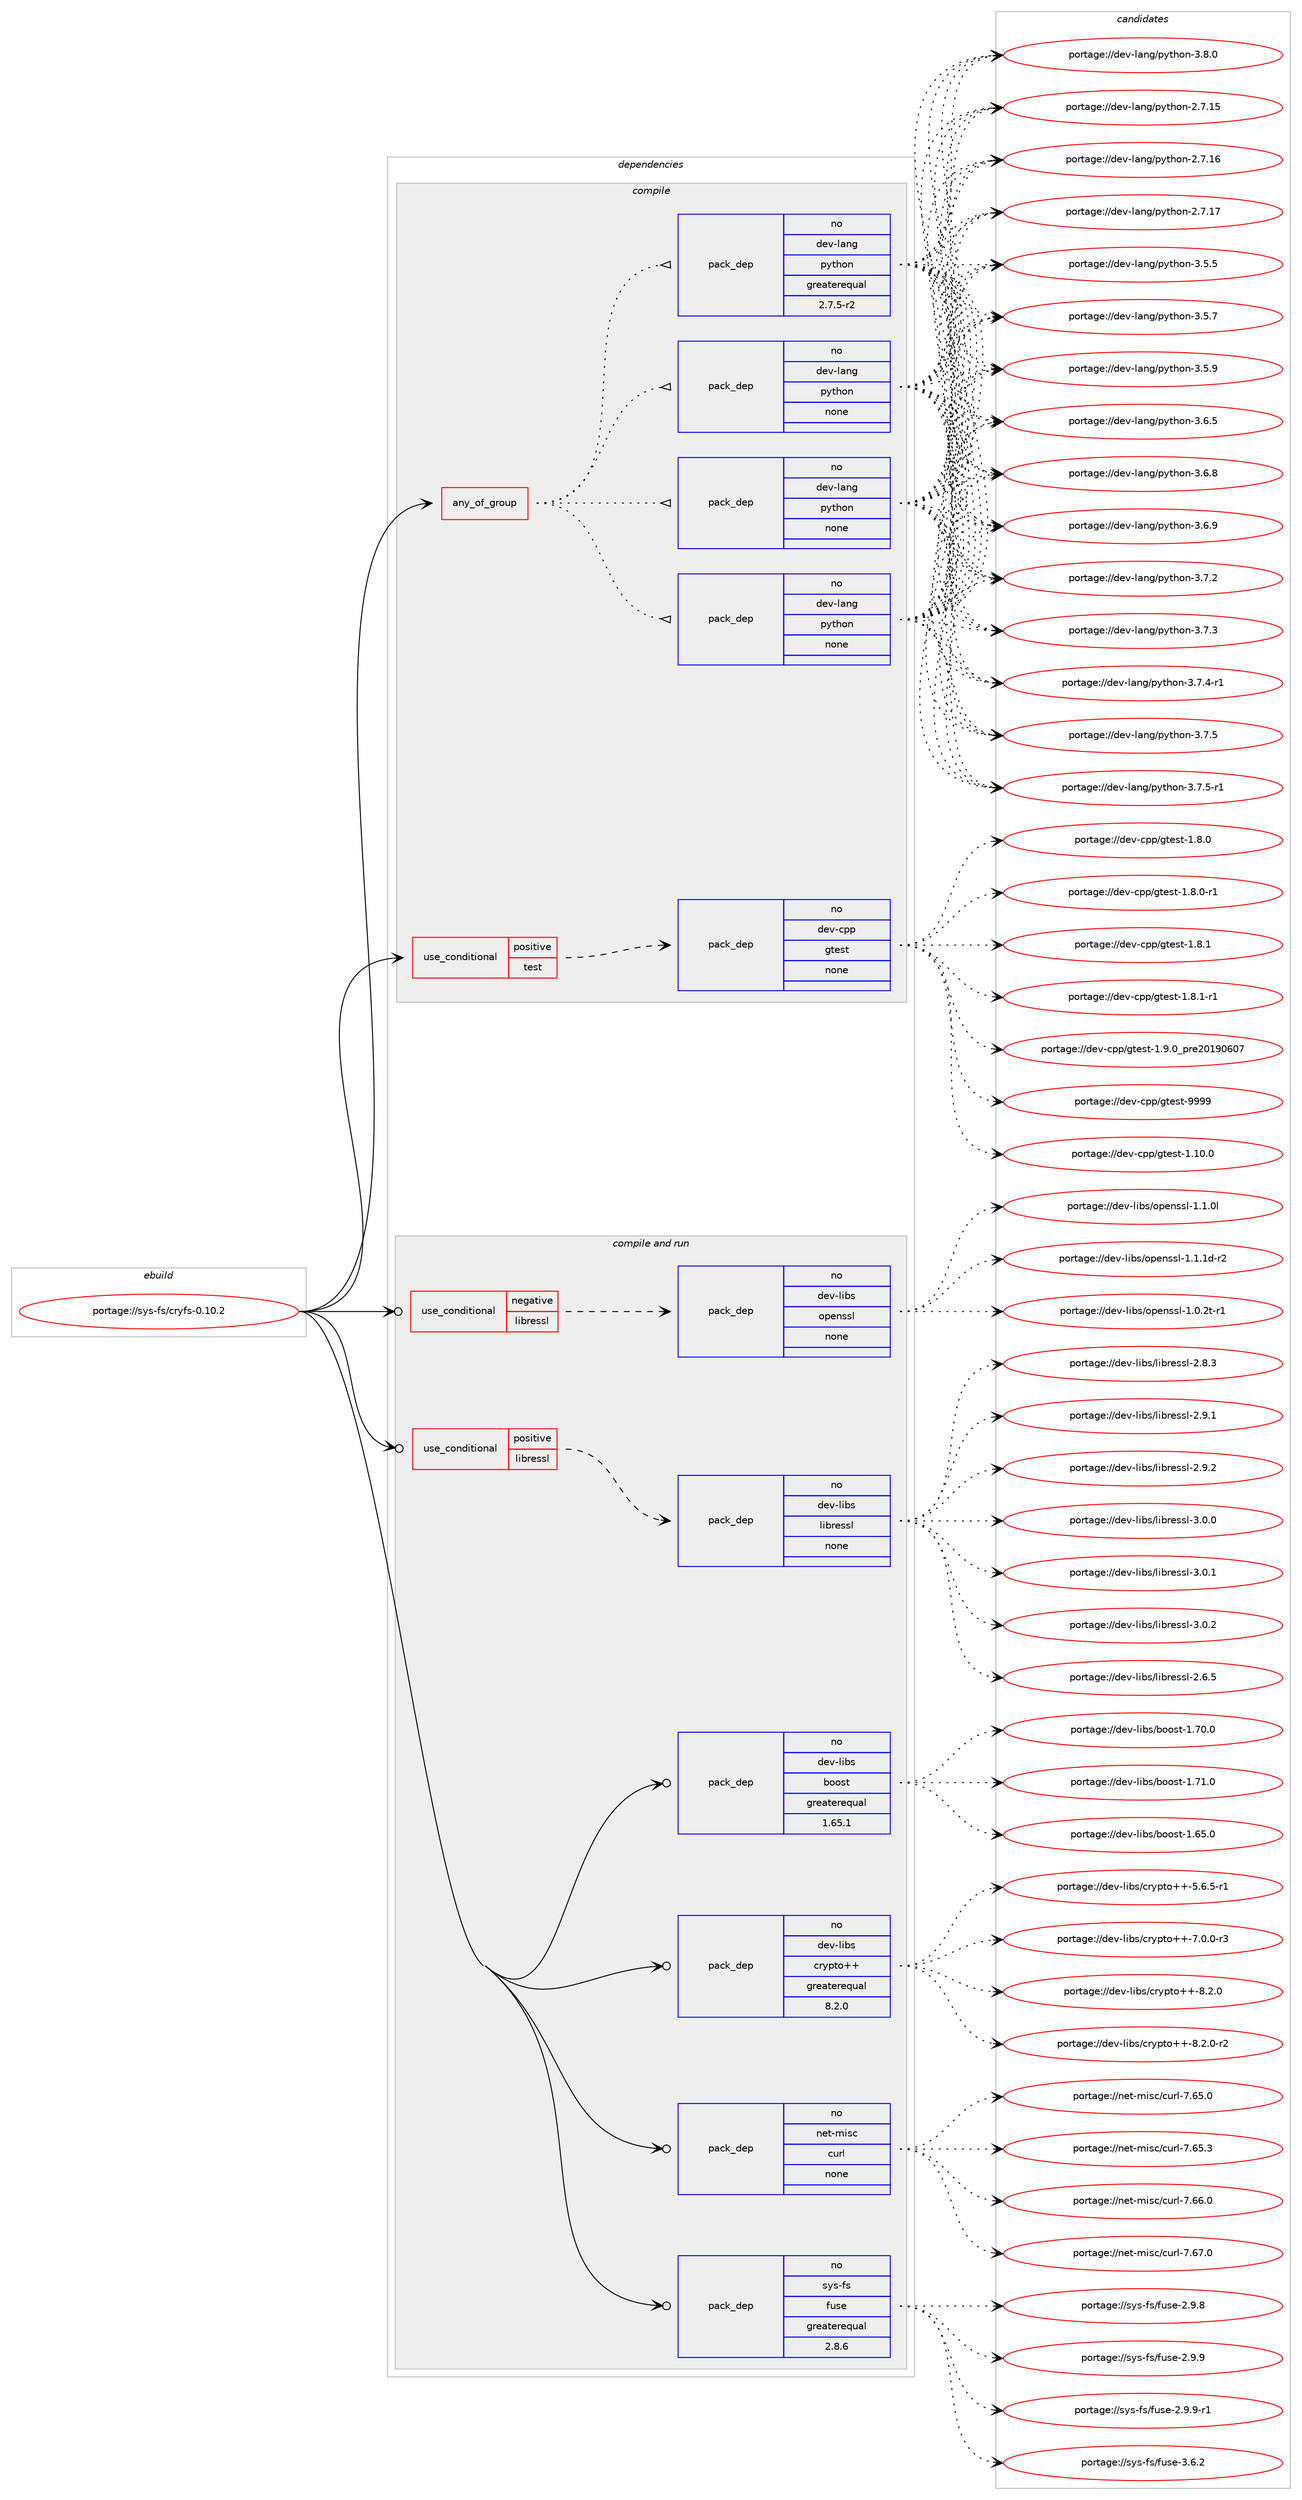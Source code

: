digraph prolog {

# *************
# Graph options
# *************

newrank=true;
concentrate=true;
compound=true;
graph [rankdir=LR,fontname=Helvetica,fontsize=10,ranksep=1.5];#, ranksep=2.5, nodesep=0.2];
edge  [arrowhead=vee];
node  [fontname=Helvetica,fontsize=10];

# **********
# The ebuild
# **********

subgraph cluster_leftcol {
color=gray;
rank=same;
label=<<i>ebuild</i>>;
id [label="portage://sys-fs/cryfs-0.10.2", color=red, width=4, href="../sys-fs/cryfs-0.10.2.svg"];
}

# ****************
# The dependencies
# ****************

subgraph cluster_midcol {
color=gray;
label=<<i>dependencies</i>>;
subgraph cluster_compile {
fillcolor="#eeeeee";
style=filled;
label=<<i>compile</i>>;
subgraph any6871 {
dependency424870 [label=<<TABLE BORDER="0" CELLBORDER="1" CELLSPACING="0" CELLPADDING="4"><TR><TD CELLPADDING="10">any_of_group</TD></TR></TABLE>>, shape=none, color=red];subgraph pack314928 {
dependency424871 [label=<<TABLE BORDER="0" CELLBORDER="1" CELLSPACING="0" CELLPADDING="4" WIDTH="220"><TR><TD ROWSPAN="6" CELLPADDING="30">pack_dep</TD></TR><TR><TD WIDTH="110">no</TD></TR><TR><TD>dev-lang</TD></TR><TR><TD>python</TD></TR><TR><TD>none</TD></TR><TR><TD></TD></TR></TABLE>>, shape=none, color=blue];
}
dependency424870:e -> dependency424871:w [weight=20,style="dotted",arrowhead="oinv"];
subgraph pack314929 {
dependency424872 [label=<<TABLE BORDER="0" CELLBORDER="1" CELLSPACING="0" CELLPADDING="4" WIDTH="220"><TR><TD ROWSPAN="6" CELLPADDING="30">pack_dep</TD></TR><TR><TD WIDTH="110">no</TD></TR><TR><TD>dev-lang</TD></TR><TR><TD>python</TD></TR><TR><TD>none</TD></TR><TR><TD></TD></TR></TABLE>>, shape=none, color=blue];
}
dependency424870:e -> dependency424872:w [weight=20,style="dotted",arrowhead="oinv"];
subgraph pack314930 {
dependency424873 [label=<<TABLE BORDER="0" CELLBORDER="1" CELLSPACING="0" CELLPADDING="4" WIDTH="220"><TR><TD ROWSPAN="6" CELLPADDING="30">pack_dep</TD></TR><TR><TD WIDTH="110">no</TD></TR><TR><TD>dev-lang</TD></TR><TR><TD>python</TD></TR><TR><TD>none</TD></TR><TR><TD></TD></TR></TABLE>>, shape=none, color=blue];
}
dependency424870:e -> dependency424873:w [weight=20,style="dotted",arrowhead="oinv"];
subgraph pack314931 {
dependency424874 [label=<<TABLE BORDER="0" CELLBORDER="1" CELLSPACING="0" CELLPADDING="4" WIDTH="220"><TR><TD ROWSPAN="6" CELLPADDING="30">pack_dep</TD></TR><TR><TD WIDTH="110">no</TD></TR><TR><TD>dev-lang</TD></TR><TR><TD>python</TD></TR><TR><TD>greaterequal</TD></TR><TR><TD>2.7.5-r2</TD></TR></TABLE>>, shape=none, color=blue];
}
dependency424870:e -> dependency424874:w [weight=20,style="dotted",arrowhead="oinv"];
}
id:e -> dependency424870:w [weight=20,style="solid",arrowhead="vee"];
subgraph cond102836 {
dependency424875 [label=<<TABLE BORDER="0" CELLBORDER="1" CELLSPACING="0" CELLPADDING="4"><TR><TD ROWSPAN="3" CELLPADDING="10">use_conditional</TD></TR><TR><TD>positive</TD></TR><TR><TD>test</TD></TR></TABLE>>, shape=none, color=red];
subgraph pack314932 {
dependency424876 [label=<<TABLE BORDER="0" CELLBORDER="1" CELLSPACING="0" CELLPADDING="4" WIDTH="220"><TR><TD ROWSPAN="6" CELLPADDING="30">pack_dep</TD></TR><TR><TD WIDTH="110">no</TD></TR><TR><TD>dev-cpp</TD></TR><TR><TD>gtest</TD></TR><TR><TD>none</TD></TR><TR><TD></TD></TR></TABLE>>, shape=none, color=blue];
}
dependency424875:e -> dependency424876:w [weight=20,style="dashed",arrowhead="vee"];
}
id:e -> dependency424875:w [weight=20,style="solid",arrowhead="vee"];
}
subgraph cluster_compileandrun {
fillcolor="#eeeeee";
style=filled;
label=<<i>compile and run</i>>;
subgraph cond102837 {
dependency424877 [label=<<TABLE BORDER="0" CELLBORDER="1" CELLSPACING="0" CELLPADDING="4"><TR><TD ROWSPAN="3" CELLPADDING="10">use_conditional</TD></TR><TR><TD>negative</TD></TR><TR><TD>libressl</TD></TR></TABLE>>, shape=none, color=red];
subgraph pack314933 {
dependency424878 [label=<<TABLE BORDER="0" CELLBORDER="1" CELLSPACING="0" CELLPADDING="4" WIDTH="220"><TR><TD ROWSPAN="6" CELLPADDING="30">pack_dep</TD></TR><TR><TD WIDTH="110">no</TD></TR><TR><TD>dev-libs</TD></TR><TR><TD>openssl</TD></TR><TR><TD>none</TD></TR><TR><TD></TD></TR></TABLE>>, shape=none, color=blue];
}
dependency424877:e -> dependency424878:w [weight=20,style="dashed",arrowhead="vee"];
}
id:e -> dependency424877:w [weight=20,style="solid",arrowhead="odotvee"];
subgraph cond102838 {
dependency424879 [label=<<TABLE BORDER="0" CELLBORDER="1" CELLSPACING="0" CELLPADDING="4"><TR><TD ROWSPAN="3" CELLPADDING="10">use_conditional</TD></TR><TR><TD>positive</TD></TR><TR><TD>libressl</TD></TR></TABLE>>, shape=none, color=red];
subgraph pack314934 {
dependency424880 [label=<<TABLE BORDER="0" CELLBORDER="1" CELLSPACING="0" CELLPADDING="4" WIDTH="220"><TR><TD ROWSPAN="6" CELLPADDING="30">pack_dep</TD></TR><TR><TD WIDTH="110">no</TD></TR><TR><TD>dev-libs</TD></TR><TR><TD>libressl</TD></TR><TR><TD>none</TD></TR><TR><TD></TD></TR></TABLE>>, shape=none, color=blue];
}
dependency424879:e -> dependency424880:w [weight=20,style="dashed",arrowhead="vee"];
}
id:e -> dependency424879:w [weight=20,style="solid",arrowhead="odotvee"];
subgraph pack314935 {
dependency424881 [label=<<TABLE BORDER="0" CELLBORDER="1" CELLSPACING="0" CELLPADDING="4" WIDTH="220"><TR><TD ROWSPAN="6" CELLPADDING="30">pack_dep</TD></TR><TR><TD WIDTH="110">no</TD></TR><TR><TD>dev-libs</TD></TR><TR><TD>boost</TD></TR><TR><TD>greaterequal</TD></TR><TR><TD>1.65.1</TD></TR></TABLE>>, shape=none, color=blue];
}
id:e -> dependency424881:w [weight=20,style="solid",arrowhead="odotvee"];
subgraph pack314936 {
dependency424882 [label=<<TABLE BORDER="0" CELLBORDER="1" CELLSPACING="0" CELLPADDING="4" WIDTH="220"><TR><TD ROWSPAN="6" CELLPADDING="30">pack_dep</TD></TR><TR><TD WIDTH="110">no</TD></TR><TR><TD>dev-libs</TD></TR><TR><TD>crypto++</TD></TR><TR><TD>greaterequal</TD></TR><TR><TD>8.2.0</TD></TR></TABLE>>, shape=none, color=blue];
}
id:e -> dependency424882:w [weight=20,style="solid",arrowhead="odotvee"];
subgraph pack314937 {
dependency424883 [label=<<TABLE BORDER="0" CELLBORDER="1" CELLSPACING="0" CELLPADDING="4" WIDTH="220"><TR><TD ROWSPAN="6" CELLPADDING="30">pack_dep</TD></TR><TR><TD WIDTH="110">no</TD></TR><TR><TD>net-misc</TD></TR><TR><TD>curl</TD></TR><TR><TD>none</TD></TR><TR><TD></TD></TR></TABLE>>, shape=none, color=blue];
}
id:e -> dependency424883:w [weight=20,style="solid",arrowhead="odotvee"];
subgraph pack314938 {
dependency424884 [label=<<TABLE BORDER="0" CELLBORDER="1" CELLSPACING="0" CELLPADDING="4" WIDTH="220"><TR><TD ROWSPAN="6" CELLPADDING="30">pack_dep</TD></TR><TR><TD WIDTH="110">no</TD></TR><TR><TD>sys-fs</TD></TR><TR><TD>fuse</TD></TR><TR><TD>greaterequal</TD></TR><TR><TD>2.8.6</TD></TR></TABLE>>, shape=none, color=blue];
}
id:e -> dependency424884:w [weight=20,style="solid",arrowhead="odotvee"];
}
subgraph cluster_run {
fillcolor="#eeeeee";
style=filled;
label=<<i>run</i>>;
}
}

# **************
# The candidates
# **************

subgraph cluster_choices {
rank=same;
color=gray;
label=<<i>candidates</i>>;

subgraph choice314928 {
color=black;
nodesep=1;
choiceportage10010111845108971101034711212111610411111045504655464953 [label="portage://dev-lang/python-2.7.15", color=red, width=4,href="../dev-lang/python-2.7.15.svg"];
choiceportage10010111845108971101034711212111610411111045504655464954 [label="portage://dev-lang/python-2.7.16", color=red, width=4,href="../dev-lang/python-2.7.16.svg"];
choiceportage10010111845108971101034711212111610411111045504655464955 [label="portage://dev-lang/python-2.7.17", color=red, width=4,href="../dev-lang/python-2.7.17.svg"];
choiceportage100101118451089711010347112121116104111110455146534653 [label="portage://dev-lang/python-3.5.5", color=red, width=4,href="../dev-lang/python-3.5.5.svg"];
choiceportage100101118451089711010347112121116104111110455146534655 [label="portage://dev-lang/python-3.5.7", color=red, width=4,href="../dev-lang/python-3.5.7.svg"];
choiceportage100101118451089711010347112121116104111110455146534657 [label="portage://dev-lang/python-3.5.9", color=red, width=4,href="../dev-lang/python-3.5.9.svg"];
choiceportage100101118451089711010347112121116104111110455146544653 [label="portage://dev-lang/python-3.6.5", color=red, width=4,href="../dev-lang/python-3.6.5.svg"];
choiceportage100101118451089711010347112121116104111110455146544656 [label="portage://dev-lang/python-3.6.8", color=red, width=4,href="../dev-lang/python-3.6.8.svg"];
choiceportage100101118451089711010347112121116104111110455146544657 [label="portage://dev-lang/python-3.6.9", color=red, width=4,href="../dev-lang/python-3.6.9.svg"];
choiceportage100101118451089711010347112121116104111110455146554650 [label="portage://dev-lang/python-3.7.2", color=red, width=4,href="../dev-lang/python-3.7.2.svg"];
choiceportage100101118451089711010347112121116104111110455146554651 [label="portage://dev-lang/python-3.7.3", color=red, width=4,href="../dev-lang/python-3.7.3.svg"];
choiceportage1001011184510897110103471121211161041111104551465546524511449 [label="portage://dev-lang/python-3.7.4-r1", color=red, width=4,href="../dev-lang/python-3.7.4-r1.svg"];
choiceportage100101118451089711010347112121116104111110455146554653 [label="portage://dev-lang/python-3.7.5", color=red, width=4,href="../dev-lang/python-3.7.5.svg"];
choiceportage1001011184510897110103471121211161041111104551465546534511449 [label="portage://dev-lang/python-3.7.5-r1", color=red, width=4,href="../dev-lang/python-3.7.5-r1.svg"];
choiceportage100101118451089711010347112121116104111110455146564648 [label="portage://dev-lang/python-3.8.0", color=red, width=4,href="../dev-lang/python-3.8.0.svg"];
dependency424871:e -> choiceportage10010111845108971101034711212111610411111045504655464953:w [style=dotted,weight="100"];
dependency424871:e -> choiceportage10010111845108971101034711212111610411111045504655464954:w [style=dotted,weight="100"];
dependency424871:e -> choiceportage10010111845108971101034711212111610411111045504655464955:w [style=dotted,weight="100"];
dependency424871:e -> choiceportage100101118451089711010347112121116104111110455146534653:w [style=dotted,weight="100"];
dependency424871:e -> choiceportage100101118451089711010347112121116104111110455146534655:w [style=dotted,weight="100"];
dependency424871:e -> choiceportage100101118451089711010347112121116104111110455146534657:w [style=dotted,weight="100"];
dependency424871:e -> choiceportage100101118451089711010347112121116104111110455146544653:w [style=dotted,weight="100"];
dependency424871:e -> choiceportage100101118451089711010347112121116104111110455146544656:w [style=dotted,weight="100"];
dependency424871:e -> choiceportage100101118451089711010347112121116104111110455146544657:w [style=dotted,weight="100"];
dependency424871:e -> choiceportage100101118451089711010347112121116104111110455146554650:w [style=dotted,weight="100"];
dependency424871:e -> choiceportage100101118451089711010347112121116104111110455146554651:w [style=dotted,weight="100"];
dependency424871:e -> choiceportage1001011184510897110103471121211161041111104551465546524511449:w [style=dotted,weight="100"];
dependency424871:e -> choiceportage100101118451089711010347112121116104111110455146554653:w [style=dotted,weight="100"];
dependency424871:e -> choiceportage1001011184510897110103471121211161041111104551465546534511449:w [style=dotted,weight="100"];
dependency424871:e -> choiceportage100101118451089711010347112121116104111110455146564648:w [style=dotted,weight="100"];
}
subgraph choice314929 {
color=black;
nodesep=1;
choiceportage10010111845108971101034711212111610411111045504655464953 [label="portage://dev-lang/python-2.7.15", color=red, width=4,href="../dev-lang/python-2.7.15.svg"];
choiceportage10010111845108971101034711212111610411111045504655464954 [label="portage://dev-lang/python-2.7.16", color=red, width=4,href="../dev-lang/python-2.7.16.svg"];
choiceportage10010111845108971101034711212111610411111045504655464955 [label="portage://dev-lang/python-2.7.17", color=red, width=4,href="../dev-lang/python-2.7.17.svg"];
choiceportage100101118451089711010347112121116104111110455146534653 [label="portage://dev-lang/python-3.5.5", color=red, width=4,href="../dev-lang/python-3.5.5.svg"];
choiceportage100101118451089711010347112121116104111110455146534655 [label="portage://dev-lang/python-3.5.7", color=red, width=4,href="../dev-lang/python-3.5.7.svg"];
choiceportage100101118451089711010347112121116104111110455146534657 [label="portage://dev-lang/python-3.5.9", color=red, width=4,href="../dev-lang/python-3.5.9.svg"];
choiceportage100101118451089711010347112121116104111110455146544653 [label="portage://dev-lang/python-3.6.5", color=red, width=4,href="../dev-lang/python-3.6.5.svg"];
choiceportage100101118451089711010347112121116104111110455146544656 [label="portage://dev-lang/python-3.6.8", color=red, width=4,href="../dev-lang/python-3.6.8.svg"];
choiceportage100101118451089711010347112121116104111110455146544657 [label="portage://dev-lang/python-3.6.9", color=red, width=4,href="../dev-lang/python-3.6.9.svg"];
choiceportage100101118451089711010347112121116104111110455146554650 [label="portage://dev-lang/python-3.7.2", color=red, width=4,href="../dev-lang/python-3.7.2.svg"];
choiceportage100101118451089711010347112121116104111110455146554651 [label="portage://dev-lang/python-3.7.3", color=red, width=4,href="../dev-lang/python-3.7.3.svg"];
choiceportage1001011184510897110103471121211161041111104551465546524511449 [label="portage://dev-lang/python-3.7.4-r1", color=red, width=4,href="../dev-lang/python-3.7.4-r1.svg"];
choiceportage100101118451089711010347112121116104111110455146554653 [label="portage://dev-lang/python-3.7.5", color=red, width=4,href="../dev-lang/python-3.7.5.svg"];
choiceportage1001011184510897110103471121211161041111104551465546534511449 [label="portage://dev-lang/python-3.7.5-r1", color=red, width=4,href="../dev-lang/python-3.7.5-r1.svg"];
choiceportage100101118451089711010347112121116104111110455146564648 [label="portage://dev-lang/python-3.8.0", color=red, width=4,href="../dev-lang/python-3.8.0.svg"];
dependency424872:e -> choiceportage10010111845108971101034711212111610411111045504655464953:w [style=dotted,weight="100"];
dependency424872:e -> choiceportage10010111845108971101034711212111610411111045504655464954:w [style=dotted,weight="100"];
dependency424872:e -> choiceportage10010111845108971101034711212111610411111045504655464955:w [style=dotted,weight="100"];
dependency424872:e -> choiceportage100101118451089711010347112121116104111110455146534653:w [style=dotted,weight="100"];
dependency424872:e -> choiceportage100101118451089711010347112121116104111110455146534655:w [style=dotted,weight="100"];
dependency424872:e -> choiceportage100101118451089711010347112121116104111110455146534657:w [style=dotted,weight="100"];
dependency424872:e -> choiceportage100101118451089711010347112121116104111110455146544653:w [style=dotted,weight="100"];
dependency424872:e -> choiceportage100101118451089711010347112121116104111110455146544656:w [style=dotted,weight="100"];
dependency424872:e -> choiceportage100101118451089711010347112121116104111110455146544657:w [style=dotted,weight="100"];
dependency424872:e -> choiceportage100101118451089711010347112121116104111110455146554650:w [style=dotted,weight="100"];
dependency424872:e -> choiceportage100101118451089711010347112121116104111110455146554651:w [style=dotted,weight="100"];
dependency424872:e -> choiceportage1001011184510897110103471121211161041111104551465546524511449:w [style=dotted,weight="100"];
dependency424872:e -> choiceportage100101118451089711010347112121116104111110455146554653:w [style=dotted,weight="100"];
dependency424872:e -> choiceportage1001011184510897110103471121211161041111104551465546534511449:w [style=dotted,weight="100"];
dependency424872:e -> choiceportage100101118451089711010347112121116104111110455146564648:w [style=dotted,weight="100"];
}
subgraph choice314930 {
color=black;
nodesep=1;
choiceportage10010111845108971101034711212111610411111045504655464953 [label="portage://dev-lang/python-2.7.15", color=red, width=4,href="../dev-lang/python-2.7.15.svg"];
choiceportage10010111845108971101034711212111610411111045504655464954 [label="portage://dev-lang/python-2.7.16", color=red, width=4,href="../dev-lang/python-2.7.16.svg"];
choiceportage10010111845108971101034711212111610411111045504655464955 [label="portage://dev-lang/python-2.7.17", color=red, width=4,href="../dev-lang/python-2.7.17.svg"];
choiceportage100101118451089711010347112121116104111110455146534653 [label="portage://dev-lang/python-3.5.5", color=red, width=4,href="../dev-lang/python-3.5.5.svg"];
choiceportage100101118451089711010347112121116104111110455146534655 [label="portage://dev-lang/python-3.5.7", color=red, width=4,href="../dev-lang/python-3.5.7.svg"];
choiceportage100101118451089711010347112121116104111110455146534657 [label="portage://dev-lang/python-3.5.9", color=red, width=4,href="../dev-lang/python-3.5.9.svg"];
choiceportage100101118451089711010347112121116104111110455146544653 [label="portage://dev-lang/python-3.6.5", color=red, width=4,href="../dev-lang/python-3.6.5.svg"];
choiceportage100101118451089711010347112121116104111110455146544656 [label="portage://dev-lang/python-3.6.8", color=red, width=4,href="../dev-lang/python-3.6.8.svg"];
choiceportage100101118451089711010347112121116104111110455146544657 [label="portage://dev-lang/python-3.6.9", color=red, width=4,href="../dev-lang/python-3.6.9.svg"];
choiceportage100101118451089711010347112121116104111110455146554650 [label="portage://dev-lang/python-3.7.2", color=red, width=4,href="../dev-lang/python-3.7.2.svg"];
choiceportage100101118451089711010347112121116104111110455146554651 [label="portage://dev-lang/python-3.7.3", color=red, width=4,href="../dev-lang/python-3.7.3.svg"];
choiceportage1001011184510897110103471121211161041111104551465546524511449 [label="portage://dev-lang/python-3.7.4-r1", color=red, width=4,href="../dev-lang/python-3.7.4-r1.svg"];
choiceportage100101118451089711010347112121116104111110455146554653 [label="portage://dev-lang/python-3.7.5", color=red, width=4,href="../dev-lang/python-3.7.5.svg"];
choiceportage1001011184510897110103471121211161041111104551465546534511449 [label="portage://dev-lang/python-3.7.5-r1", color=red, width=4,href="../dev-lang/python-3.7.5-r1.svg"];
choiceportage100101118451089711010347112121116104111110455146564648 [label="portage://dev-lang/python-3.8.0", color=red, width=4,href="../dev-lang/python-3.8.0.svg"];
dependency424873:e -> choiceportage10010111845108971101034711212111610411111045504655464953:w [style=dotted,weight="100"];
dependency424873:e -> choiceportage10010111845108971101034711212111610411111045504655464954:w [style=dotted,weight="100"];
dependency424873:e -> choiceportage10010111845108971101034711212111610411111045504655464955:w [style=dotted,weight="100"];
dependency424873:e -> choiceportage100101118451089711010347112121116104111110455146534653:w [style=dotted,weight="100"];
dependency424873:e -> choiceportage100101118451089711010347112121116104111110455146534655:w [style=dotted,weight="100"];
dependency424873:e -> choiceportage100101118451089711010347112121116104111110455146534657:w [style=dotted,weight="100"];
dependency424873:e -> choiceportage100101118451089711010347112121116104111110455146544653:w [style=dotted,weight="100"];
dependency424873:e -> choiceportage100101118451089711010347112121116104111110455146544656:w [style=dotted,weight="100"];
dependency424873:e -> choiceportage100101118451089711010347112121116104111110455146544657:w [style=dotted,weight="100"];
dependency424873:e -> choiceportage100101118451089711010347112121116104111110455146554650:w [style=dotted,weight="100"];
dependency424873:e -> choiceportage100101118451089711010347112121116104111110455146554651:w [style=dotted,weight="100"];
dependency424873:e -> choiceportage1001011184510897110103471121211161041111104551465546524511449:w [style=dotted,weight="100"];
dependency424873:e -> choiceportage100101118451089711010347112121116104111110455146554653:w [style=dotted,weight="100"];
dependency424873:e -> choiceportage1001011184510897110103471121211161041111104551465546534511449:w [style=dotted,weight="100"];
dependency424873:e -> choiceportage100101118451089711010347112121116104111110455146564648:w [style=dotted,weight="100"];
}
subgraph choice314931 {
color=black;
nodesep=1;
choiceportage10010111845108971101034711212111610411111045504655464953 [label="portage://dev-lang/python-2.7.15", color=red, width=4,href="../dev-lang/python-2.7.15.svg"];
choiceportage10010111845108971101034711212111610411111045504655464954 [label="portage://dev-lang/python-2.7.16", color=red, width=4,href="../dev-lang/python-2.7.16.svg"];
choiceportage10010111845108971101034711212111610411111045504655464955 [label="portage://dev-lang/python-2.7.17", color=red, width=4,href="../dev-lang/python-2.7.17.svg"];
choiceportage100101118451089711010347112121116104111110455146534653 [label="portage://dev-lang/python-3.5.5", color=red, width=4,href="../dev-lang/python-3.5.5.svg"];
choiceportage100101118451089711010347112121116104111110455146534655 [label="portage://dev-lang/python-3.5.7", color=red, width=4,href="../dev-lang/python-3.5.7.svg"];
choiceportage100101118451089711010347112121116104111110455146534657 [label="portage://dev-lang/python-3.5.9", color=red, width=4,href="../dev-lang/python-3.5.9.svg"];
choiceportage100101118451089711010347112121116104111110455146544653 [label="portage://dev-lang/python-3.6.5", color=red, width=4,href="../dev-lang/python-3.6.5.svg"];
choiceportage100101118451089711010347112121116104111110455146544656 [label="portage://dev-lang/python-3.6.8", color=red, width=4,href="../dev-lang/python-3.6.8.svg"];
choiceportage100101118451089711010347112121116104111110455146544657 [label="portage://dev-lang/python-3.6.9", color=red, width=4,href="../dev-lang/python-3.6.9.svg"];
choiceportage100101118451089711010347112121116104111110455146554650 [label="portage://dev-lang/python-3.7.2", color=red, width=4,href="../dev-lang/python-3.7.2.svg"];
choiceportage100101118451089711010347112121116104111110455146554651 [label="portage://dev-lang/python-3.7.3", color=red, width=4,href="../dev-lang/python-3.7.3.svg"];
choiceportage1001011184510897110103471121211161041111104551465546524511449 [label="portage://dev-lang/python-3.7.4-r1", color=red, width=4,href="../dev-lang/python-3.7.4-r1.svg"];
choiceportage100101118451089711010347112121116104111110455146554653 [label="portage://dev-lang/python-3.7.5", color=red, width=4,href="../dev-lang/python-3.7.5.svg"];
choiceportage1001011184510897110103471121211161041111104551465546534511449 [label="portage://dev-lang/python-3.7.5-r1", color=red, width=4,href="../dev-lang/python-3.7.5-r1.svg"];
choiceportage100101118451089711010347112121116104111110455146564648 [label="portage://dev-lang/python-3.8.0", color=red, width=4,href="../dev-lang/python-3.8.0.svg"];
dependency424874:e -> choiceportage10010111845108971101034711212111610411111045504655464953:w [style=dotted,weight="100"];
dependency424874:e -> choiceportage10010111845108971101034711212111610411111045504655464954:w [style=dotted,weight="100"];
dependency424874:e -> choiceportage10010111845108971101034711212111610411111045504655464955:w [style=dotted,weight="100"];
dependency424874:e -> choiceportage100101118451089711010347112121116104111110455146534653:w [style=dotted,weight="100"];
dependency424874:e -> choiceportage100101118451089711010347112121116104111110455146534655:w [style=dotted,weight="100"];
dependency424874:e -> choiceportage100101118451089711010347112121116104111110455146534657:w [style=dotted,weight="100"];
dependency424874:e -> choiceportage100101118451089711010347112121116104111110455146544653:w [style=dotted,weight="100"];
dependency424874:e -> choiceportage100101118451089711010347112121116104111110455146544656:w [style=dotted,weight="100"];
dependency424874:e -> choiceportage100101118451089711010347112121116104111110455146544657:w [style=dotted,weight="100"];
dependency424874:e -> choiceportage100101118451089711010347112121116104111110455146554650:w [style=dotted,weight="100"];
dependency424874:e -> choiceportage100101118451089711010347112121116104111110455146554651:w [style=dotted,weight="100"];
dependency424874:e -> choiceportage1001011184510897110103471121211161041111104551465546524511449:w [style=dotted,weight="100"];
dependency424874:e -> choiceportage100101118451089711010347112121116104111110455146554653:w [style=dotted,weight="100"];
dependency424874:e -> choiceportage1001011184510897110103471121211161041111104551465546534511449:w [style=dotted,weight="100"];
dependency424874:e -> choiceportage100101118451089711010347112121116104111110455146564648:w [style=dotted,weight="100"];
}
subgraph choice314932 {
color=black;
nodesep=1;
choiceportage10010111845991121124710311610111511645494649484648 [label="portage://dev-cpp/gtest-1.10.0", color=red, width=4,href="../dev-cpp/gtest-1.10.0.svg"];
choiceportage100101118459911211247103116101115116454946564648 [label="portage://dev-cpp/gtest-1.8.0", color=red, width=4,href="../dev-cpp/gtest-1.8.0.svg"];
choiceportage1001011184599112112471031161011151164549465646484511449 [label="portage://dev-cpp/gtest-1.8.0-r1", color=red, width=4,href="../dev-cpp/gtest-1.8.0-r1.svg"];
choiceportage100101118459911211247103116101115116454946564649 [label="portage://dev-cpp/gtest-1.8.1", color=red, width=4,href="../dev-cpp/gtest-1.8.1.svg"];
choiceportage1001011184599112112471031161011151164549465646494511449 [label="portage://dev-cpp/gtest-1.8.1-r1", color=red, width=4,href="../dev-cpp/gtest-1.8.1-r1.svg"];
choiceportage100101118459911211247103116101115116454946574648951121141015048495748544855 [label="portage://dev-cpp/gtest-1.9.0_pre20190607", color=red, width=4,href="../dev-cpp/gtest-1.9.0_pre20190607.svg"];
choiceportage1001011184599112112471031161011151164557575757 [label="portage://dev-cpp/gtest-9999", color=red, width=4,href="../dev-cpp/gtest-9999.svg"];
dependency424876:e -> choiceportage10010111845991121124710311610111511645494649484648:w [style=dotted,weight="100"];
dependency424876:e -> choiceportage100101118459911211247103116101115116454946564648:w [style=dotted,weight="100"];
dependency424876:e -> choiceportage1001011184599112112471031161011151164549465646484511449:w [style=dotted,weight="100"];
dependency424876:e -> choiceportage100101118459911211247103116101115116454946564649:w [style=dotted,weight="100"];
dependency424876:e -> choiceportage1001011184599112112471031161011151164549465646494511449:w [style=dotted,weight="100"];
dependency424876:e -> choiceportage100101118459911211247103116101115116454946574648951121141015048495748544855:w [style=dotted,weight="100"];
dependency424876:e -> choiceportage1001011184599112112471031161011151164557575757:w [style=dotted,weight="100"];
}
subgraph choice314933 {
color=black;
nodesep=1;
choiceportage1001011184510810598115471111121011101151151084549464846501164511449 [label="portage://dev-libs/openssl-1.0.2t-r1", color=red, width=4,href="../dev-libs/openssl-1.0.2t-r1.svg"];
choiceportage100101118451081059811547111112101110115115108454946494648108 [label="portage://dev-libs/openssl-1.1.0l", color=red, width=4,href="../dev-libs/openssl-1.1.0l.svg"];
choiceportage1001011184510810598115471111121011101151151084549464946491004511450 [label="portage://dev-libs/openssl-1.1.1d-r2", color=red, width=4,href="../dev-libs/openssl-1.1.1d-r2.svg"];
dependency424878:e -> choiceportage1001011184510810598115471111121011101151151084549464846501164511449:w [style=dotted,weight="100"];
dependency424878:e -> choiceportage100101118451081059811547111112101110115115108454946494648108:w [style=dotted,weight="100"];
dependency424878:e -> choiceportage1001011184510810598115471111121011101151151084549464946491004511450:w [style=dotted,weight="100"];
}
subgraph choice314934 {
color=black;
nodesep=1;
choiceportage10010111845108105981154710810598114101115115108455046544653 [label="portage://dev-libs/libressl-2.6.5", color=red, width=4,href="../dev-libs/libressl-2.6.5.svg"];
choiceportage10010111845108105981154710810598114101115115108455046564651 [label="portage://dev-libs/libressl-2.8.3", color=red, width=4,href="../dev-libs/libressl-2.8.3.svg"];
choiceportage10010111845108105981154710810598114101115115108455046574649 [label="portage://dev-libs/libressl-2.9.1", color=red, width=4,href="../dev-libs/libressl-2.9.1.svg"];
choiceportage10010111845108105981154710810598114101115115108455046574650 [label="portage://dev-libs/libressl-2.9.2", color=red, width=4,href="../dev-libs/libressl-2.9.2.svg"];
choiceportage10010111845108105981154710810598114101115115108455146484648 [label="portage://dev-libs/libressl-3.0.0", color=red, width=4,href="../dev-libs/libressl-3.0.0.svg"];
choiceportage10010111845108105981154710810598114101115115108455146484649 [label="portage://dev-libs/libressl-3.0.1", color=red, width=4,href="../dev-libs/libressl-3.0.1.svg"];
choiceportage10010111845108105981154710810598114101115115108455146484650 [label="portage://dev-libs/libressl-3.0.2", color=red, width=4,href="../dev-libs/libressl-3.0.2.svg"];
dependency424880:e -> choiceportage10010111845108105981154710810598114101115115108455046544653:w [style=dotted,weight="100"];
dependency424880:e -> choiceportage10010111845108105981154710810598114101115115108455046564651:w [style=dotted,weight="100"];
dependency424880:e -> choiceportage10010111845108105981154710810598114101115115108455046574649:w [style=dotted,weight="100"];
dependency424880:e -> choiceportage10010111845108105981154710810598114101115115108455046574650:w [style=dotted,weight="100"];
dependency424880:e -> choiceportage10010111845108105981154710810598114101115115108455146484648:w [style=dotted,weight="100"];
dependency424880:e -> choiceportage10010111845108105981154710810598114101115115108455146484649:w [style=dotted,weight="100"];
dependency424880:e -> choiceportage10010111845108105981154710810598114101115115108455146484650:w [style=dotted,weight="100"];
}
subgraph choice314935 {
color=black;
nodesep=1;
choiceportage1001011184510810598115479811111111511645494654534648 [label="portage://dev-libs/boost-1.65.0", color=red, width=4,href="../dev-libs/boost-1.65.0.svg"];
choiceportage1001011184510810598115479811111111511645494655484648 [label="portage://dev-libs/boost-1.70.0", color=red, width=4,href="../dev-libs/boost-1.70.0.svg"];
choiceportage1001011184510810598115479811111111511645494655494648 [label="portage://dev-libs/boost-1.71.0", color=red, width=4,href="../dev-libs/boost-1.71.0.svg"];
dependency424881:e -> choiceportage1001011184510810598115479811111111511645494654534648:w [style=dotted,weight="100"];
dependency424881:e -> choiceportage1001011184510810598115479811111111511645494655484648:w [style=dotted,weight="100"];
dependency424881:e -> choiceportage1001011184510810598115479811111111511645494655494648:w [style=dotted,weight="100"];
}
subgraph choice314936 {
color=black;
nodesep=1;
choiceportage1001011184510810598115479911412111211611143434553465446534511449 [label="portage://dev-libs/crypto++-5.6.5-r1", color=red, width=4,href="../dev-libs/crypto++-5.6.5-r1.svg"];
choiceportage1001011184510810598115479911412111211611143434555464846484511451 [label="portage://dev-libs/crypto++-7.0.0-r3", color=red, width=4,href="../dev-libs/crypto++-7.0.0-r3.svg"];
choiceportage100101118451081059811547991141211121161114343455646504648 [label="portage://dev-libs/crypto++-8.2.0", color=red, width=4,href="../dev-libs/crypto++-8.2.0.svg"];
choiceportage1001011184510810598115479911412111211611143434556465046484511450 [label="portage://dev-libs/crypto++-8.2.0-r2", color=red, width=4,href="../dev-libs/crypto++-8.2.0-r2.svg"];
dependency424882:e -> choiceportage1001011184510810598115479911412111211611143434553465446534511449:w [style=dotted,weight="100"];
dependency424882:e -> choiceportage1001011184510810598115479911412111211611143434555464846484511451:w [style=dotted,weight="100"];
dependency424882:e -> choiceportage100101118451081059811547991141211121161114343455646504648:w [style=dotted,weight="100"];
dependency424882:e -> choiceportage1001011184510810598115479911412111211611143434556465046484511450:w [style=dotted,weight="100"];
}
subgraph choice314937 {
color=black;
nodesep=1;
choiceportage1101011164510910511599479911711410845554654534648 [label="portage://net-misc/curl-7.65.0", color=red, width=4,href="../net-misc/curl-7.65.0.svg"];
choiceportage1101011164510910511599479911711410845554654534651 [label="portage://net-misc/curl-7.65.3", color=red, width=4,href="../net-misc/curl-7.65.3.svg"];
choiceportage1101011164510910511599479911711410845554654544648 [label="portage://net-misc/curl-7.66.0", color=red, width=4,href="../net-misc/curl-7.66.0.svg"];
choiceportage1101011164510910511599479911711410845554654554648 [label="portage://net-misc/curl-7.67.0", color=red, width=4,href="../net-misc/curl-7.67.0.svg"];
dependency424883:e -> choiceportage1101011164510910511599479911711410845554654534648:w [style=dotted,weight="100"];
dependency424883:e -> choiceportage1101011164510910511599479911711410845554654534651:w [style=dotted,weight="100"];
dependency424883:e -> choiceportage1101011164510910511599479911711410845554654544648:w [style=dotted,weight="100"];
dependency424883:e -> choiceportage1101011164510910511599479911711410845554654554648:w [style=dotted,weight="100"];
}
subgraph choice314938 {
color=black;
nodesep=1;
choiceportage1151211154510211547102117115101455046574656 [label="portage://sys-fs/fuse-2.9.8", color=red, width=4,href="../sys-fs/fuse-2.9.8.svg"];
choiceportage1151211154510211547102117115101455046574657 [label="portage://sys-fs/fuse-2.9.9", color=red, width=4,href="../sys-fs/fuse-2.9.9.svg"];
choiceportage11512111545102115471021171151014550465746574511449 [label="portage://sys-fs/fuse-2.9.9-r1", color=red, width=4,href="../sys-fs/fuse-2.9.9-r1.svg"];
choiceportage1151211154510211547102117115101455146544650 [label="portage://sys-fs/fuse-3.6.2", color=red, width=4,href="../sys-fs/fuse-3.6.2.svg"];
dependency424884:e -> choiceportage1151211154510211547102117115101455046574656:w [style=dotted,weight="100"];
dependency424884:e -> choiceportage1151211154510211547102117115101455046574657:w [style=dotted,weight="100"];
dependency424884:e -> choiceportage11512111545102115471021171151014550465746574511449:w [style=dotted,weight="100"];
dependency424884:e -> choiceportage1151211154510211547102117115101455146544650:w [style=dotted,weight="100"];
}
}

}
